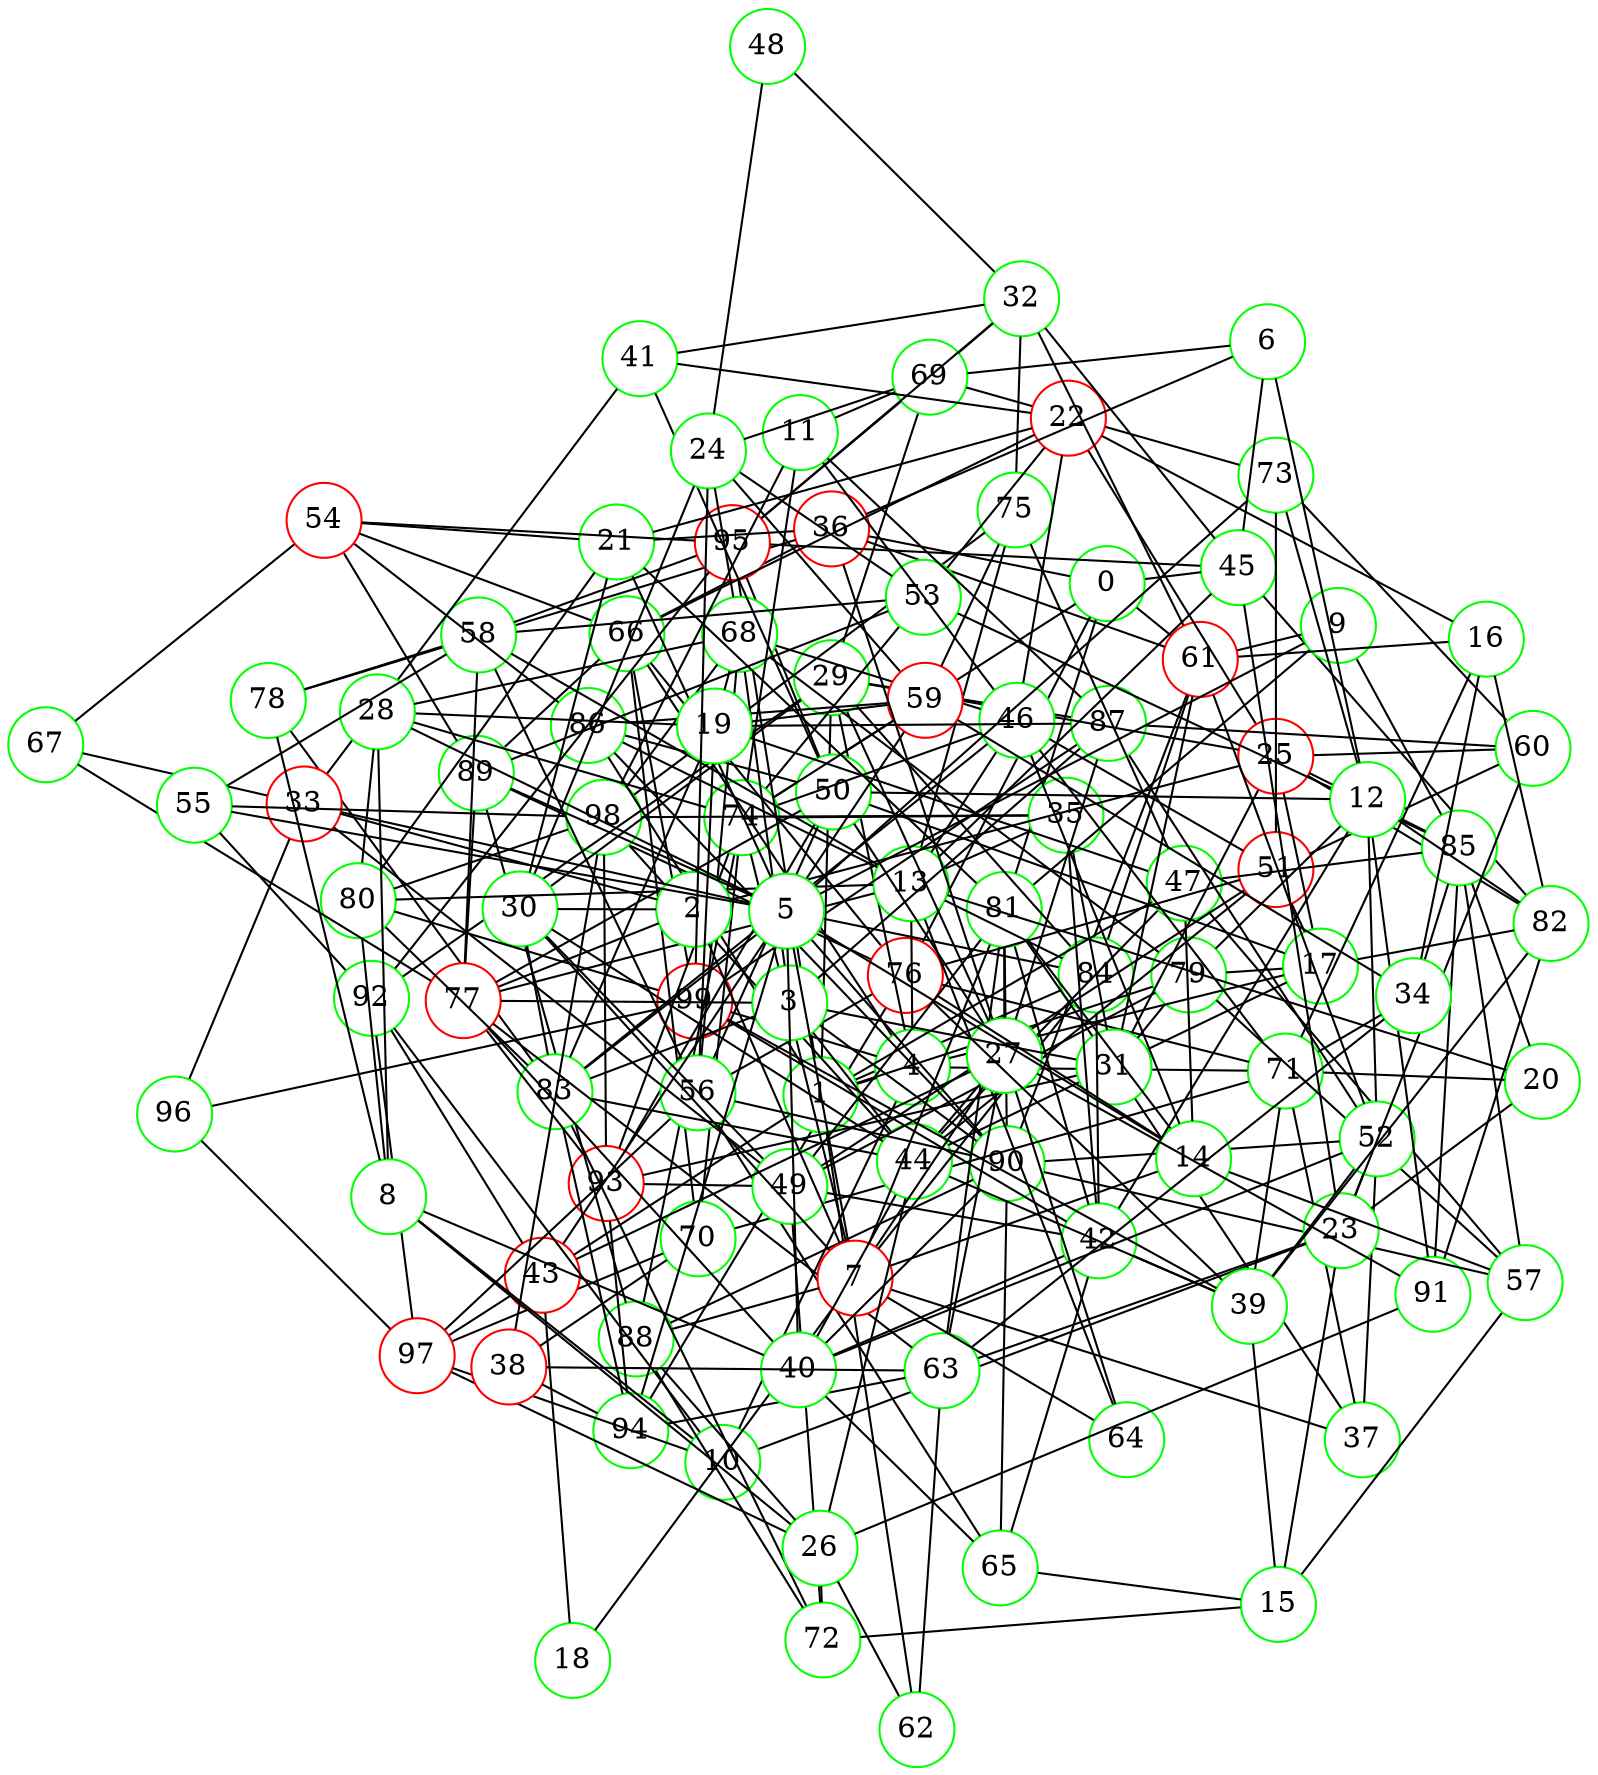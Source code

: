graph {
graph ["layout"="fdp"]
node ["style"="filled","fillcolor"="white","fixedsize"="true","shape"="circle"]
"0" ["color"="green"]
"81" ["color"="green"]
"90" ["color"="green"]
"36" ["color"="red"]
"66" ["color"="green"]
"99" ["color"="red"]
"70" ["color"="green"]
"97" ["color"="red"]
"71" ["color"="green"]
"76" ["color"="red"]
"89" ["color"="green"]
"94" ["color"="green"]
"74" ["color"="green"]
"88" ["color"="green"]
"93" ["color"="red"]
"98" ["color"="green"]
"61" ["color"="red"]
"84" ["color"="green"]
"78" ["color"="green"]
"83" ["color"="green"]
"45" ["color"="green"]
"82" ["color"="green"]
"91" ["color"="green"]
"95" ["color"="red"]
"1" ["color"="green"]
"4" ["color"="green"]
"17" ["color"="green"]
"50" ["color"="green"]
"86" ["color"="green"]
"56" ["color"="green"]
"65" ["color"="green"]
"68" ["color"="green"]
"79" ["color"="green"]
"58" ["color"="green"]
"77" ["color"="red"]
"51" ["color"="red"]
"73" ["color"="green"]
"60" ["color"="green"]
"87" ["color"="green"]
"25" ["color"="red"]
"85" ["color"="green"]
"29" ["color"="green"]
"69" ["color"="green"]
"92" ["color"="green"]
"30" ["color"="green"]
"49" ["color"="green"]
"72" ["color"="green"]
"44" ["color"="green"]
"47" ["color"="green"]
"57" ["color"="green"]
"75" ["color"="green"]
"31" ["color"="green"]
"35" ["color"="green"]
"42" ["color"="green"]
"37" ["color"="green"]
"52" ["color"="green"]
"10" ["color"="green"]
"23" ["color"="green"]
"63" ["color"="green"]
"13" ["color"="green"]
"64" ["color"="green"]
"80" ["color"="green"]
"20" ["color"="green"]
"46" ["color"="green"]
"43" ["color"="red"]
"59" ["color"="red"]
"62" ["color"="green"]
"2" ["color"="green"]
"33" ["color"="red"]
"96" ["color"="green"]
"67" ["color"="green"]
"41" ["color"="green"]
"7" ["color"="red"]
"18" ["color"="green"]
"27" ["color"="green"]
"14" ["color"="green"]
"3" ["color"="green"]
"5" ["color"="green"]
"40" ["color"="green"]
"9" ["color"="green"]
"21" ["color"="green"]
"22" ["color"="red"]
"53" ["color"="green"]
"54" ["color"="red"]
"55" ["color"="green"]
"28" ["color"="green"]
"6" ["color"="green"]
"12" ["color"="green"]
"8" ["color"="green"]
"26" ["color"="green"]
"11" ["color"="green"]
"15" ["color"="green"]
"39" ["color"="green"]
"16" ["color"="green"]
"34" ["color"="green"]
"19" ["color"="green"]
"24" ["color"="green"]
"48" ["color"="green"]
"32" ["color"="green"]
"38" ["color"="red"]
"0" -- "81"
"0" -- "36"
"0" -- "74"
"0" -- "76"
"0" -- "45"
"0" -- "61"
"81" -- "90"
"36" -- "66"
"36" -- "61"
"36" -- "78"
"66" -- "99"
"66" -- "70"
"66" -- "89"
"66" -- "76"
"70" -- "97"
"70" -- "71"
"70" -- "74"
"71" -- "76"
"76" -- "89"
"76" -- "94"
"74" -- "88"
"74" -- "93"
"88" -- "89"
"88" -- "90"
"93" -- "98"
"93" -- "94"
"61" -- "84"
"61" -- "90"
"78" -- "83"
"83" -- "94"
"45" -- "82"
"45" -- "95"
"82" -- "91"
"1" -- "4"
"1" -- "84"
"1" -- "86"
"1" -- "43"
"1" -- "29"
"1" -- "62"
"1" -- "47"
"1" -- "79"
"1" -- "95"
"4" -- "17"
"4" -- "66"
"4" -- "99"
"4" -- "71"
"4" -- "10"
"4" -- "13"
"4" -- "29"
"17" -- "50"
"17" -- "82"
"17" -- "51"
"17" -- "25"
"17" -- "44"
"17" -- "79"
"50" -- "86"
"50" -- "56"
"50" -- "77"
"50" -- "93"
"50" -- "95"
"86" -- "90"
"56" -- "65"
"56" -- "97"
"56" -- "68"
"56" -- "58"
"56" -- "90"
"56" -- "76"
"65" -- "90"
"68" -- "98"
"68" -- "79"
"58" -- "77"
"58" -- "78"
"58" -- "95"
"77" -- "89"
"77" -- "93"
"51" -- "73"
"51" -- "60"
"51" -- "76"
"60" -- "87"
"60" -- "73"
"87" -- "99"
"25" -- "82"
"25" -- "85"
"25" -- "60"
"25" -- "29"
"25" -- "31"
"85" -- "91"
"29" -- "84"
"29" -- "69"
"29" -- "87"
"29" -- "92"
"29" -- "30"
"69" -- "73"
"69" -- "95"
"92" -- "97"
"92" -- "95"
"30" -- "49"
"30" -- "83"
"30" -- "44"
"49" -- "81"
"49" -- "51"
"49" -- "72"
"49" -- "93"
"49" -- "79"
"72" -- "83"
"72" -- "88"
"44" -- "98"
"44" -- "51"
"44" -- "83"
"44" -- "47"
"47" -- "85"
"47" -- "57"
"47" -- "75"
"57" -- "85"
"57" -- "90"
"57" -- "79"
"75" -- "98"
"31" -- "81"
"31" -- "35"
"31" -- "37"
"31" -- "61"
"31" -- "93"
"31" -- "79"
"35" -- "98"
"35" -- "42"
"35" -- "74"
"42" -- "49"
"42" -- "65"
"42" -- "81"
"42" -- "99"
"42" -- "84"
"37" -- "52"
"37" -- "71"
"52" -- "87"
"52" -- "90"
"52" -- "61"
"10" -- "97"
"10" -- "23"
"10" -- "92"
"23" -- "52"
"23" -- "60"
"23" -- "45"
"23" -- "63"
"63" -- "81"
"63" -- "77"
"63" -- "94"
"13" -- "64"
"13" -- "80"
"13" -- "35"
"13" -- "20"
"13" -- "84"
"13" -- "86"
"13" -- "58"
"13" -- "75"
"13" -- "45"
"13" -- "77"
"13" -- "46"
"80" -- "98"
"80" -- "83"
"80" -- "99"
"20" -- "85"
"20" -- "23"
"20" -- "71"
"46" -- "51"
"46" -- "83"
"46" -- "68"
"46" -- "71"
"46" -- "74"
"43" -- "97"
"43" -- "59"
"43" -- "92"
"59" -- "86"
"59" -- "74"
"59" -- "75"
"62" -- "63"
"2" -- "33"
"2" -- "7"
"2" -- "25"
"2" -- "77"
"2" -- "30"
"33" -- "96"
"33" -- "49"
"33" -- "67"
"33" -- "41"
"96" -- "97"
"96" -- "99"
"67" -- "77"
"41" -- "50"
"7" -- "64"
"7" -- "81"
"7" -- "18"
"7" -- "84"
"7" -- "37"
"7" -- "88"
"7" -- "74"
"7" -- "27"
"7" -- "14"
"7" -- "30"
"18" -- "43"
"27" -- "64"
"27" -- "81"
"27" -- "50"
"27" -- "36"
"27" -- "87"
"27" -- "43"
"27" -- "91"
"27" -- "44"
"27" -- "29"
"27" -- "63"
"14" -- "81"
"14" -- "57"
"14" -- "76"
"14" -- "46"
"14" -- "47"
"3" -- "83"
"3" -- "68"
"3" -- "87"
"3" -- "90"
"3" -- "44"
"3" -- "77"
"3" -- "31"
"5" -- "33"
"5" -- "7"
"5" -- "40"
"5" -- "9"
"5" -- "73"
"5" -- "14"
"5" -- "83"
"5" -- "84"
"5" -- "21"
"5" -- "55"
"5" -- "89"
"5" -- "90"
"5" -- "28"
"5" -- "94"
"40" -- "65"
"40" -- "52"
"40" -- "42"
"40" -- "90"
"40" -- "44"
"40" -- "77"
"9" -- "81"
"9" -- "85"
"9" -- "61"
"21" -- "80"
"21" -- "81"
"21" -- "36"
"21" -- "22"
"21" -- "54"
"21" -- "30"
"22" -- "66"
"22" -- "53"
"22" -- "25"
"22" -- "41"
"22" -- "46"
"53" -- "85"
"53" -- "89"
"53" -- "58"
"53" -- "74"
"54" -- "66"
"54" -- "67"
"54" -- "86"
"54" -- "89"
"54" -- "95"
"55" -- "98"
"55" -- "58"
"55" -- "92"
"28" -- "80"
"28" -- "68"
"28" -- "74"
"6" -- "36"
"6" -- "69"
"6" -- "12"
"6" -- "45"
"12" -- "50"
"12" -- "82"
"12" -- "52"
"12" -- "73"
"12" -- "42"
"12" -- "91"
"12" -- "79"
"8" -- "80"
"8" -- "40"
"8" -- "10"
"8" -- "26"
"8" -- "28"
"8" -- "78"
"26" -- "97"
"26" -- "72"
"26" -- "88"
"26" -- "91"
"26" -- "44"
"26" -- "62"
"11" -- "98"
"11" -- "69"
"11" -- "87"
"11" -- "74"
"11" -- "46"
"15" -- "65"
"15" -- "23"
"15" -- "39"
"15" -- "72"
"15" -- "57"
"39" -- "82"
"39" -- "99"
"39" -- "52"
"39" -- "71"
"39" -- "42"
"39" -- "44"
"39" -- "76"
"16" -- "34"
"16" -- "82"
"16" -- "22"
"16" -- "71"
"16" -- "61"
"34" -- "85"
"34" -- "71"
"34" -- "59"
"34" -- "63"
"19" -- "83"
"19" -- "68"
"19" -- "87"
"19" -- "56"
"19" -- "59"
"19" -- "28"
"19" -- "47"
"24" -- "48"
"24" -- "99"
"24" -- "68"
"24" -- "53"
"24" -- "69"
"24" -- "59"
"24" -- "30"
"32" -- "48"
"32" -- "69"
"32" -- "41"
"32" -- "75"
"32" -- "45"
"32" -- "61"
"32" -- "95"
"38" -- "98"
"38" -- "70"
"38" -- "94"
"38" -- "63"
}